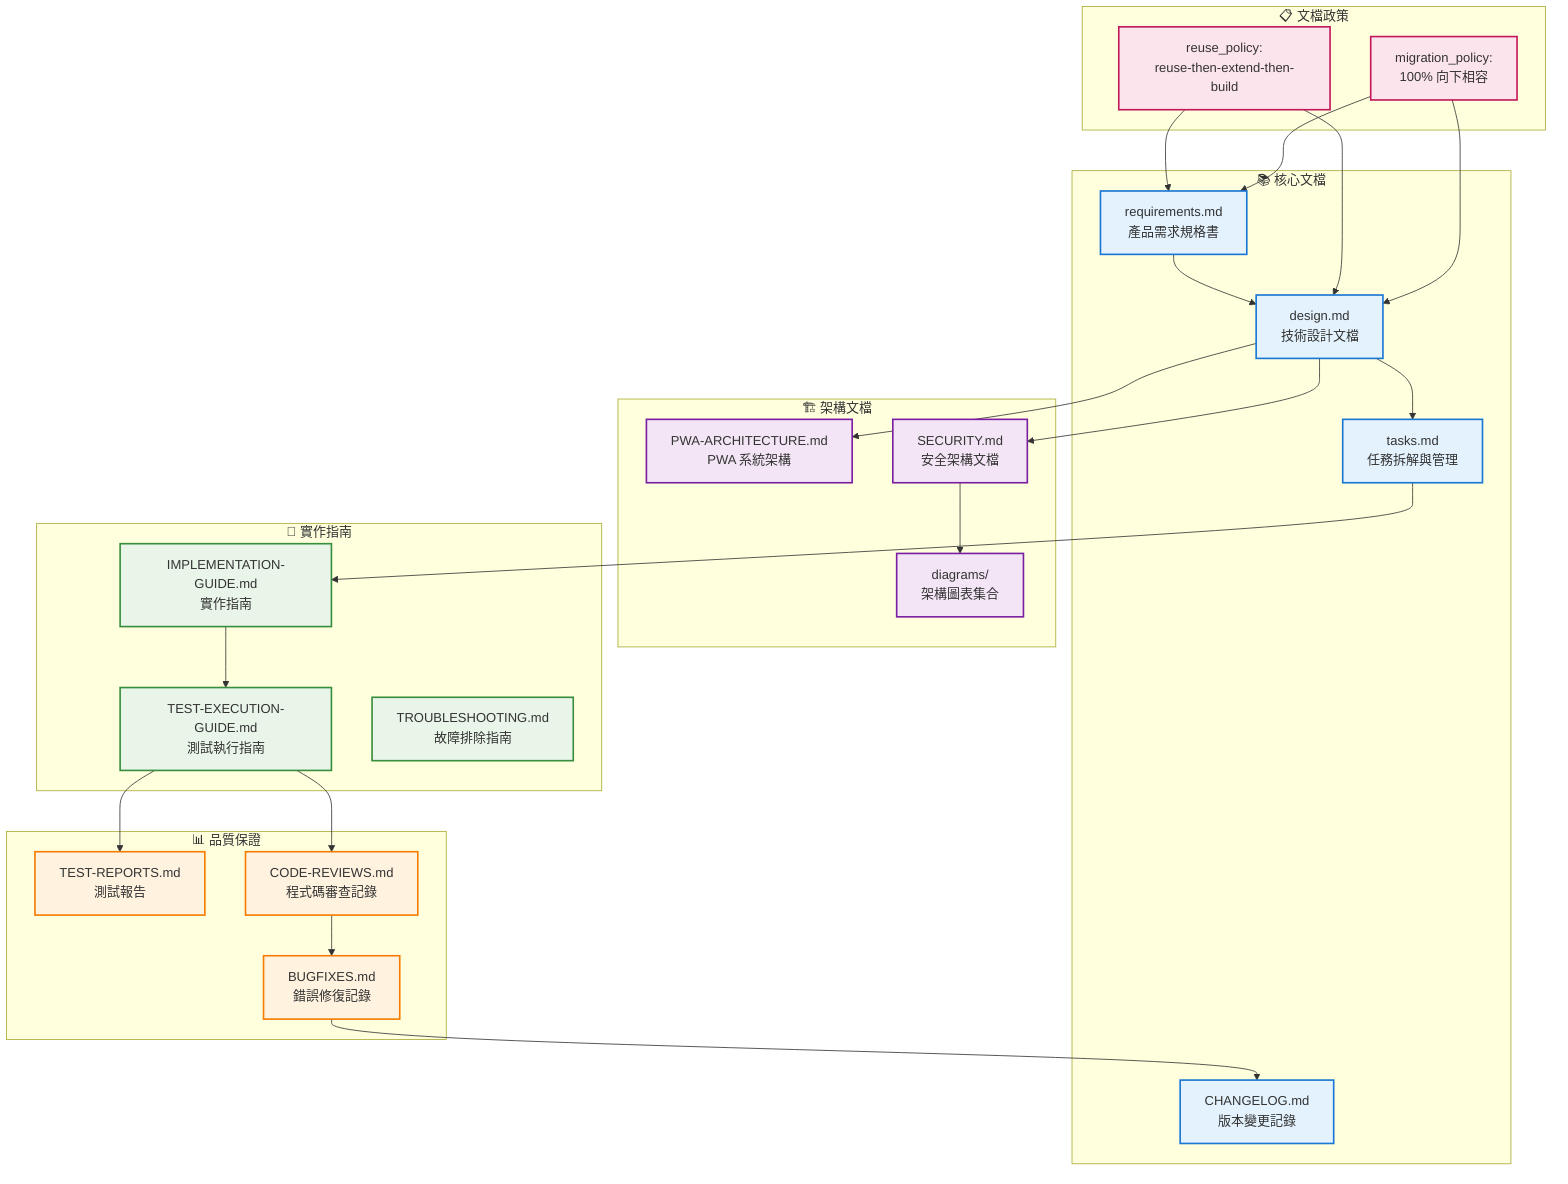 graph TB
    subgraph "📚 核心文檔"
        REQ[requirements.md<br/>產品需求規格書]
        DES[design.md<br/>技術設計文檔]
        TASK[tasks.md<br/>任務拆解與管理]
        CHANGE[CHANGELOG.md<br/>版本變更記錄]
    end
    
    subgraph "🏗️ 架構文檔"
        PWA[PWA-ARCHITECTURE.md<br/>PWA 系統架構]
        SEC[SECURITY.md<br/>安全架構文檔]
        DIAG[diagrams/<br/>架構圖表集合]
    end
    
    subgraph "🔧 實作指南"
        IMPL[IMPLEMENTATION-GUIDE.md<br/>實作指南]
        TEST[TEST-EXECUTION-GUIDE.md<br/>測試執行指南]
        TROUBLE[TROUBLESHOOTING.md<br/>故障排除指南]
    end
    
    subgraph "📊 品質保證"
        REPORT[TEST-REPORTS.md<br/>測試報告]
        REVIEW[CODE-REVIEWS.md<br/>程式碼審查記錄]
        BUG[BUGFIXES.md<br/>錯誤修復記錄]
    end
    
    subgraph "📋 文檔政策"
        REUSE[reuse_policy:<br/>reuse-then-extend-then-build]
        MIGRATE[migration_policy:<br/>100% 向下相容]
    end
    
    %% 文檔關聯
    REQ --> DES
    DES --> TASK
    TASK --> IMPL
    IMPL --> TEST
    TEST --> REPORT
    
    %% 架構關聯
    DES --> PWA
    DES --> SEC
    SEC --> DIAG
    
    %% 品質關聯
    TEST --> REVIEW
    REVIEW --> BUG
    BUG --> CHANGE
    
    %% 政策關聯
    REUSE --> REQ
    REUSE --> DES
    MIGRATE --> REQ
    MIGRATE --> DES
    
    classDef core fill:#e3f2fd,stroke:#1976d2,stroke-width:2px
    classDef arch fill:#f3e5f5,stroke:#7b1fa2,stroke-width:2px
    classDef impl fill:#e8f5e8,stroke:#388e3c,stroke-width:2px
    classDef quality fill:#fff3e0,stroke:#f57c00,stroke-width:2px
    classDef policy fill:#fce4ec,stroke:#c2185b,stroke-width:2px
    
    class REQ,DES,TASK,CHANGE core
    class PWA,SEC,DIAG arch
    class IMPL,TEST,TROUBLE impl
    class REPORT,REVIEW,BUG quality
    class REUSE,MIGRATE policy